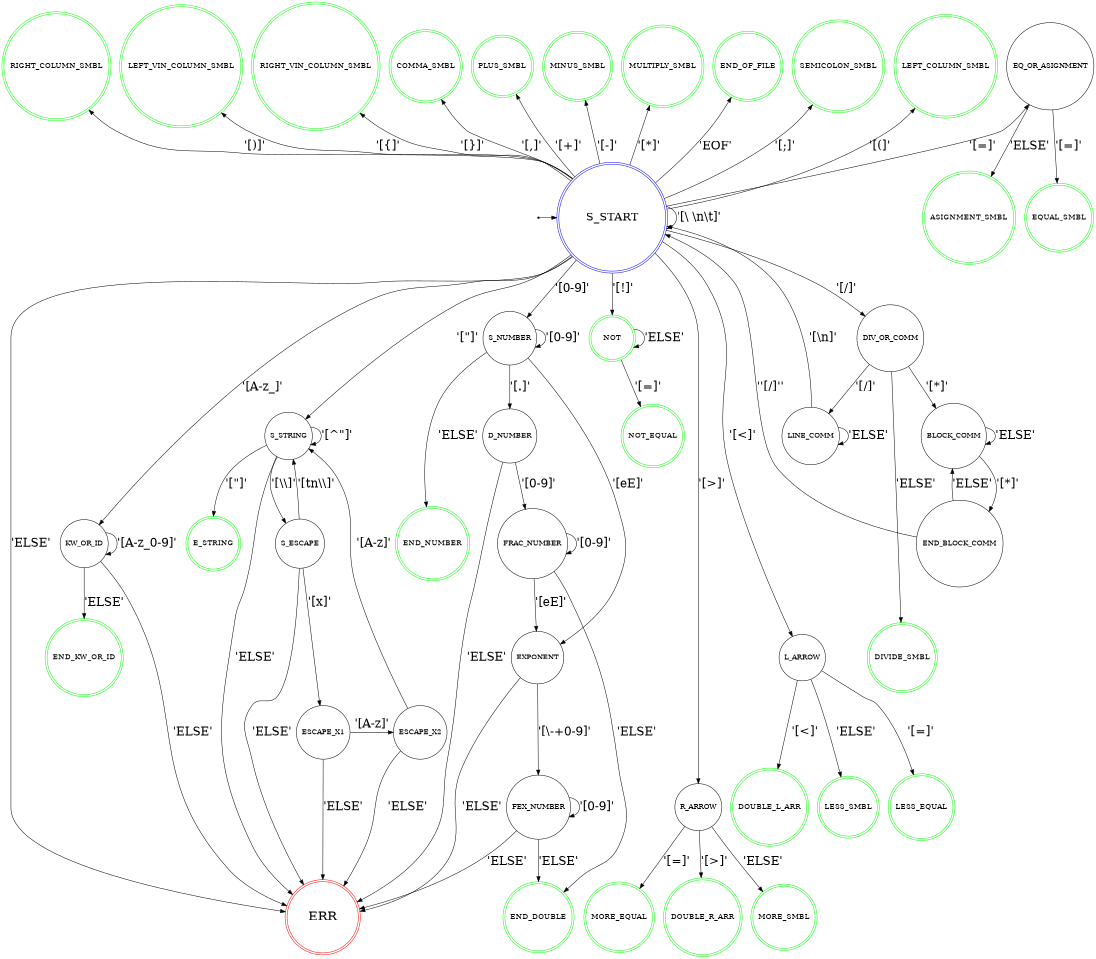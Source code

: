 digraph finite_state_machine 


{
    
    //rankdir=LR;
    size="7.3, 11.3"
    ratio= "compress"  
    page="8.5,11"
    #sccmap
    #unflatten
    #gvpr
    #constraint=false
    overlap="false"


    node [shape = point ]; qi; // tuto si definoval iba pre qi ze je point
    node [shape = doublecircle, fontsize = 23, color  = blue, width = 3];S_START;
    node [shape = doublecircle, fontsize = 26, color  = red, width = 2];ERR;
    node [shape = doublecircle, fontsize = 15, color  = green, width = 1.2];{
    												SEMICOLON_SMBL, LEFT_COLUMN_SMBL, RIGHT_COLUMN_SMBL,
    												LEFT_VIN_COLUMN_SMBL, RIGHT_VIN_COLUMN_SMBL, COMMA_SMBL,
    												PLUS_SMBL, MINUS_SMBL, MULTIPLY_SMBL, END_DOUBLE, END_NUMBER,
       												END_OF_FILE, END_KW_OR_ID, LESS_SMBL, LESS_EQUAL,
    												DOUBLE_R_ARR, DOUBLE_L_ARR,	MORE_SMBL, MORE_EQUAL, NOT,
    												E_STRING, ASIGNMENT_SMBL,	EQUAL_SMBL,DIVIDE_SMBL, NOT_EQUAL
    											};// ostatne su taketo neda sa nahodou priradit k tomu ako je vyssie ale viac poloziek?
    node [rank=max, shape = circle , fontsize = 14, color =black, width = 1 ]; 

################################################################################
# These are end states 
    
	
	S_START -> S_START						[ label = "\'[\\\ \\n\\t]\'" , fontsize = 24 ];		
		S_START -> NOT						[ label = "\'[!]\'" , fontsize = 25 ];
			NOT -> NOT_EQUAL					[ label = "\'[=]\'" , fontsize = 25  ];
			NOT -> NOT							[ label = "\'ELSE\'" , fontsize = 24 ];
		S_START -> R_ARROW					[ label = "\'[>]\'" , fontsize = 25 ];
			R_ARROW -> MORE_SMBL				[ label = "\'ELSE\'" , fontsize = 24 ];
			R_ARROW -> MORE_EQUAL				[ label = "\'[=]\'" , fontsize = 25 ];
			R_ARROW -> DOUBLE_R_ARR				[ label = "\'[>]\'" , fontsize = 25 ];
		S_START -> L_ARROW					[ label = "\'[<]\'" ,fontsize = 25  ];
			L_ARROW -> LESS_SMBL				[ label = "\'ELSE\'", fontsize = 24  ];
			L_ARROW -> LESS_EQUAL				[ label = "\'[=]\'" , fontsize = 25  ];
			L_ARROW -> DOUBLE_L_ARR				[ label = "\'[<]\'" , fontsize = 25  ];
		S_START -> KW_OR_ID					[ label = "\'[A-z_]\'", fontsize = 24  ];
			KW_OR_ID -> ERR					[ label = "\'ELSE\'", fontsize = 24  ];
			KW_OR_ID -> KW_OR_ID			[ label = "\'[A-z_0-9]\'", fontsize = 24  ];
			KW_OR_ID -> END_KW_OR_ID		[ label = "\'ELSE\'" , fontsize = 24 ];	
		DIV_OR_COMM -> DIVIDE_SMBL			[ label = "\'ELSE\'", fontsize = 24  ];	
		DIV_OR_COMM -> LINE_COMM			[ label = "\'[/]\'" , fontsize = 25  ];
			LINE_COMM -> LINE_COMM 				[ label = "\'ELSE\'", fontsize = 24  ];
			LINE_COMM -> S_START				[ label = "\'[\\n]\'" , fontsize = 25  ];
		DIV_OR_COMM -> BLOCK_COMM				[ label = "\'[*]\'" , fontsize = 25  ];
			BLOCK_COMM -> END_BLOCK_COMM		[ label = "\'[*]\'" , fontsize = 25  ];
			BLOCK_COMM -> BLOCK_COMM 			[ label = "\'ELSE\'", fontsize = 24  ];
				END_BLOCK_COMM -> S_START		[ label = "\''[/]'\'" , fontsize = 25  ];
			END_BLOCK_COMM -> BLOCK_COMM 		[ label = "\'ELSE\'", fontsize = 24  ];
		S_STRING -> S_STRING				[ label = "\'[\^\"]\'", fontsize = 24 ];
			S_STRING -> ERR					[ label = "\'ELSE\'", fontsize = 24  ];	
			S_STRING -> S_ESCAPE			[ label = "\'[\\\\]\'", fontsize = 25  ];
				S_ESCAPE -> S_STRING			[ label = "\'[tn\\\\]\'", fontsize = 25 ]
				S_ESCAPE -> ERR					[ label = "\'ELSE\'", fontsize = 24  ];	
				S_ESCAPE -> ESCAPE_X1			[ label = "\'[x]\'", fontsize = 25   ];
					ESCAPE_X1 -> ESCAPE_X2		[ label = "\'[A-z]\'" , fontsize = 24 ];
					ESCAPE_X1 -> ERR 			[ label = "\'ELSE\'" , fontsize = 24 ];
						ESCAPE_X2 -> S_STRING   [ label = "\'[A-z]\'" , fontsize = 24 ];
						ESCAPE_X2 -> ERR 		[ label = "\'ELSE\'" , fontsize = 24 ];	
			S_STRING -> E_STRING				[ label = "\'[\"]\'" , fontsize = 25 ];
		S_START -> EQ_OR_ASIGNMENT				[ label = "\'[=]\'", fontsize = 25 ];
			EQ_OR_ASIGNMENT -> ASIGNMENT_SMBL	[ label = "\'ELSE\'" , fontsize = 24 ];
			EQ_OR_ASIGNMENT -> EQUAL_SMBL		[ label = "\'[=]\'", fontsize = 25  ];
	S_START -> ERR						[ label = "\'ELSE\'" , fontsize = 24 ];
	S_START -> COMMA_SMBL				[ label = "\'[,]\'", fontsize = 25   ];
	S_START -> END_OF_FILE				[ label = "\'EOF\'", fontsize = 24 ];
	S_START -> PLUS_SMBL				[ label = "\'[+]\'" , fontsize = 25  ];
	S_START -> MINUS_SMBL				[ label = "\'[-]\'", fontsize = 25   ];
	S_START -> LEFT_VIN_COLUMN_SMBL		[ label = "\'[{]\'" , fontsize = 25 ];
	S_START -> RIGHT_VIN_COLUMN_SMBL	[ label = "\'[}]\'" , fontsize = 25 ];	
	S_START -> S_STRING 				[ label = "\'[\"]\'" , fontsize = 25 ];
	S_START -> RIGHT_COLUMN_SMBL		[ label = "\'[)]\'" , fontsize = 25 ];
	S_START -> LEFT_COLUMN_SMBL			[ label = "\'[(]\'" , fontsize = 25 ];
	S_START -> DIV_OR_COMM				[ label = "\'[/]\'", fontsize = 25  ];
	S_START -> MULTIPLY_SMBL			[ label = "\'[*]\'" , fontsize = 25 ];
	S_START -> SEMICOLON_SMBL			[ label = "\'[;]\'", fontsize = 25  ];
	S_START -> S_NUMBER 				[ label = "\'[0-9]\'" , fontsize = 24 ];
		S_NUMBER -> S_NUMBER			[ label = "\'[0-9]\'" , fontsize = 24 ];
		S_NUMBER -> END_NUMBER			[ label = "\'ELSE\'" , fontsize = 24 ];	
		S_NUMBER -> EXPONENT			[ label = "\'[eE]\'", fontsize = 24  ];
		S_NUMBER -> D_NUMBER			[ label = "\'[.]\'" fontsize = 25 ];
			D_NUMBER -> FRAC_NUMBER			[ label = "\'[0-9]\'" , fontsize = 24 ];
			D_NUMBER -> ERR					[ label = "\'ELSE\'" , fontsize = 24 ];    
			FRAC_NUMBER -> FRAC_NUMBER			[ label = "\'[0-9]\'", fontsize = 24 ];
			FRAC_NUMBER -> END_DOUBLE		[ label = "\'ELSE\'" , fontsize = 24 ];
			FRAC_NUMBER -> EXPONENT			[ label = "\'[eE]\'" , fontsize = 24 ];
				EXPONENT -> FEX_NUMBER			[ label = "\'[\\\-+0-9]\'", fontsize = 24  ];
				EXPONENT -> ERR					[ label = "\'ELSE\'" , fontsize = 24 ];
					FEX_NUMBER -> FEX_NUMBER		[ label = "\'[0-9]\'" , fontsize = 24 ];
					FEX_NUMBER -> END_DOUBLE		[ label = "\'ELSE\'" , fontsize = 24 ];		
					FEX_NUMBER -> ERR				[ label = "\'ELSE\'" , fontsize = 24 ];
	qi -> S_START;
	{	rank=same qi,S_START }//, NOT, NOT_EQUAL
	//ak vymazem tak povodny stav ako predtym celkom

	{
		rank=same //layer
			S_NUMBER, NOT//, NONOVE
	}

	{
		rank=same //layer
			ESCAPE_X2, ESCAPE_X1 //, NOVE
	}
	
	{ 	rank=min END_OF_FILE }
	{ 
		rank=same //as EOF ^^^
			END_OF_FILE,
			SEMICOLON_SMBL,
			LEFT_VIN_COLUMN_SMBL, 
			RIGHT_COLUMN_SMBL, 
			RIGHT_VIN_COLUMN_SMBL, 
			LEFT_COLUMN_SMBL,    
			COMMA_SMBL,
			EQ_OR_ASIGNMENT,
			PLUS_SMBL,
			MINUS_SMBL,
			MULTIPLY_SMBL		
	}

	{
		rank=same //layer
			R_ARROW,
			FEX_NUMBER,
			LESS_EQUAL,LESS_SMBL
	}

	{
		rank=same //layer
			L_ARROW,
			DIVIDE_SMBL,
			END_KW_OR_ID
	}

	{
		rank=same //layers
			E_STRING,
			KW_OR_ID,
			END_NUMBER
	}

}
